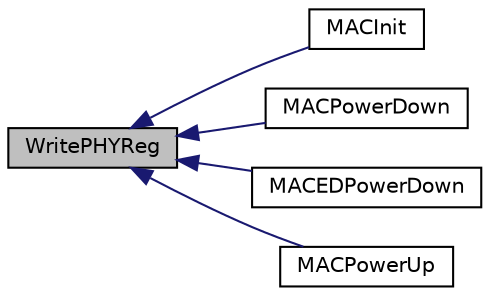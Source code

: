 digraph "WritePHYReg"
{
  edge [fontname="Helvetica",fontsize="10",labelfontname="Helvetica",labelfontsize="10"];
  node [fontname="Helvetica",fontsize="10",shape=record];
  rankdir="LR";
  Node1 [label="WritePHYReg",height=0.2,width=0.4,color="black", fillcolor="grey75", style="filled", fontcolor="black"];
  Node1 -> Node2 [dir="back",color="midnightblue",fontsize="10",style="solid",fontname="Helvetica"];
  Node2 [label="MACInit",height=0.2,width=0.4,color="black", fillcolor="white", style="filled",URL="$_e_n_c_x24_j600_8c.html#a26cccc5919dcabb5777c3f6127648e9f"];
  Node1 -> Node3 [dir="back",color="midnightblue",fontsize="10",style="solid",fontname="Helvetica"];
  Node3 [label="MACPowerDown",height=0.2,width=0.4,color="black", fillcolor="white", style="filled",URL="$_e_n_c_x24_j600_8c.html#aa78e5e02014bf06b525b5e47a3eb7ce0"];
  Node1 -> Node4 [dir="back",color="midnightblue",fontsize="10",style="solid",fontname="Helvetica"];
  Node4 [label="MACEDPowerDown",height=0.2,width=0.4,color="black", fillcolor="white", style="filled",URL="$_e_n_c_x24_j600_8c.html#ac9faad52c381b2291d07f9704f3fcd8f"];
  Node1 -> Node5 [dir="back",color="midnightblue",fontsize="10",style="solid",fontname="Helvetica"];
  Node5 [label="MACPowerUp",height=0.2,width=0.4,color="black", fillcolor="white", style="filled",URL="$_e_n_c_x24_j600_8c.html#a4f34a40501dcc65dfd7a673c0620a6e0"];
}
